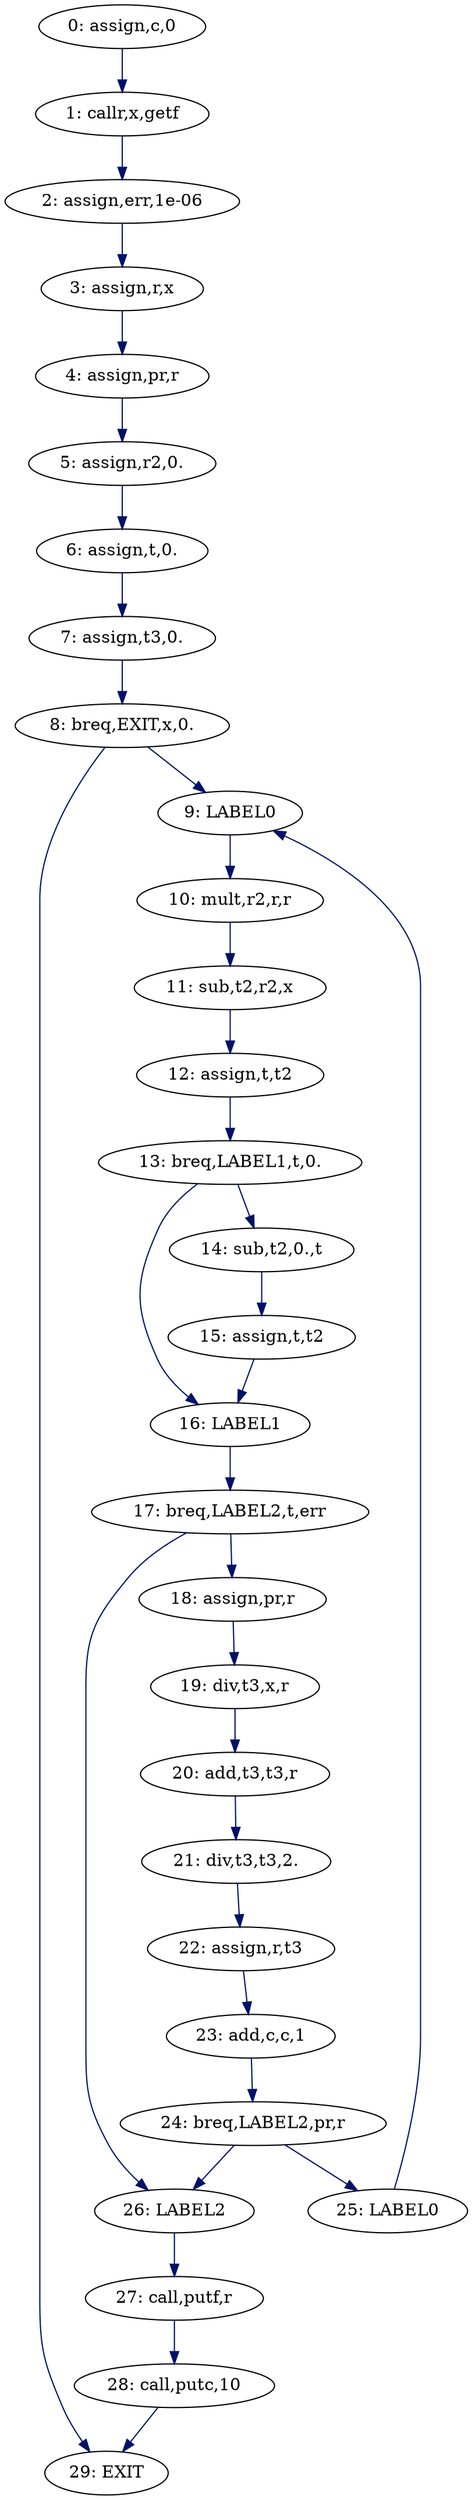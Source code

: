 digraph G {
  "29: EXIT";
  "9: LABEL0";
  "16: LABEL1";
  "26: LABEL2";
  "0: assign,c,0";
  "2: assign,err,1e-06";
  "4: assign,pr,r";
  "18: assign,pr,r";
  "22: assign,r,t3";
  "3: assign,r,x";
  "5: assign,r2,0.";
  "6: assign,t,0.";
  "12: assign,t,t2";
  "15: assign,t,t2";
  "7: assign,t3,0.";
  "23: add,c,c,1";
  "20: add,t3,t3,r";
  "14: sub,t2,0.,t";
  "11: sub,t2,r2,x";
  "10: mult,r2,r,r";
  "21: div,t3,t3,2.";
  "19: div,t3,x,r";
  "25: LABEL0";
  "8: breq,EXIT,x,0.";
  "13: breq,LABEL1,t,0.";
  "24: breq,LABEL2,pr,r";
  "17: breq,LABEL2,t,err";
  "28: call,putc,10";
  "27: call,putf,r";
  "1: callr,x,getf";
  
  
  "9: LABEL0" -> "10: mult,r2,r,r" [color="#001267", label="", ];
  "16: LABEL1" -> "17: breq,LABEL2,t,err" [color="#001267", label="", ];
  "26: LABEL2" -> "27: call,putf,r" [color="#001267", label="", ];
  "0: assign,c,0" -> "1: callr,x,getf" [color="#001267", label="", ];
  "2: assign,err,1e-06" -> "3: assign,r,x" [color="#001267", label="", ];
  "4: assign,pr,r" -> "5: assign,r2,0." [color="#001267", label="", ];
  "18: assign,pr,r" -> "19: div,t3,x,r" [color="#001267", label="", ];
  "22: assign,r,t3" -> "23: add,c,c,1" [color="#001267", label="", ];
  "3: assign,r,x" -> "4: assign,pr,r" [color="#001267", label="", ];
  "5: assign,r2,0." -> "6: assign,t,0." [color="#001267", label="", ];
  "6: assign,t,0." -> "7: assign,t3,0." [color="#001267", label="", ];
  "12: assign,t,t2" -> "13: breq,LABEL1,t,0." [color="#001267", label="", ];
  "15: assign,t,t2" -> "16: LABEL1" [color="#001267", label="", ];
  "7: assign,t3,0." -> "8: breq,EXIT,x,0." [color="#001267", label="", ];
  "23: add,c,c,1" -> "24: breq,LABEL2,pr,r" [color="#001267", label="", ];
  "20: add,t3,t3,r" -> "21: div,t3,t3,2." [color="#001267", label="", ];
  "14: sub,t2,0.,t" -> "15: assign,t,t2" [color="#001267", label="", ];
  "11: sub,t2,r2,x" -> "12: assign,t,t2" [color="#001267", label="", ];
  "10: mult,r2,r,r" -> "11: sub,t2,r2,x" [color="#001267", label="", ];
  "21: div,t3,t3,2." -> "22: assign,r,t3" [color="#001267", label="", ];
  "19: div,t3,x,r" -> "20: add,t3,t3,r" [color="#001267", label="", ];
  "25: LABEL0" -> "9: LABEL0" [color="#001267", label="", ];
  "8: breq,EXIT,x,0." -> "29: EXIT" [color="#001267", label="", ];
  "8: breq,EXIT,x,0." -> "9: LABEL0" [color="#001267", label="", ];
  "13: breq,LABEL1,t,0." -> "16: LABEL1" [color="#001267", label="", ];
  "13: breq,LABEL1,t,0." -> "14: sub,t2,0.,t" [color="#001267", label="", ];
  "24: breq,LABEL2,pr,r" -> "26: LABEL2" [color="#001267", label="", ];
  "24: breq,LABEL2,pr,r" -> "25: LABEL0" [color="#001267", label="", ];
  "17: breq,LABEL2,t,err" -> "26: LABEL2" [color="#001267", label="", ];
  "17: breq,LABEL2,t,err" -> "18: assign,pr,r" [color="#001267", label="", ];
  "28: call,putc,10" -> "29: EXIT" [color="#001267", label="", ];
  "27: call,putf,r" -> "28: call,putc,10" [color="#001267", label="", ];
  "1: callr,x,getf" -> "2: assign,err,1e-06" [color="#001267", label="", ];
  
  }